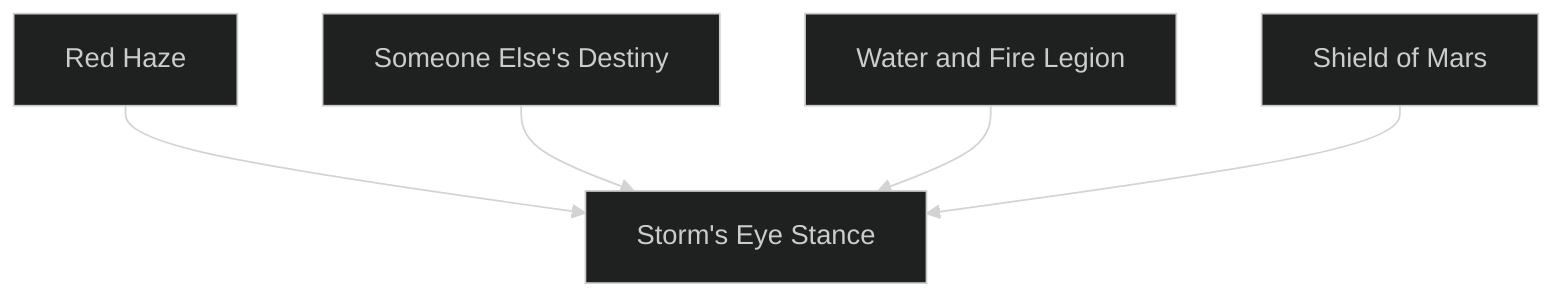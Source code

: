 ---
config:
  theme: dark
---
flowchart TD

    red_haze[Red Haze]
    click red_haze callback "
        Red Haze<br>
        <br>
        Cost: 5 motes, 1 Willpower<br>
        Duration: Five days<br>
        Type: Simple<br>
        Minimum Resistance: 2<br>
        Minimum Essence: 2<br>
        Prerequisite Charms: None<br>
        <br>
        Motes of crimson starlight fall in a mist over all
        things the character can see, warping the Essence of
        mortals, spirits, Exalted and even inanimate objects with
        furious opposition to the Primordial foe. Inhabitants of
        Malfeas and the Underworld lose one die from all rolls to
        affect creatures and places thus blessed. Rolls made
        defending against these enemies gain one die.
        "

    someone_elses_destiny[Someone Else's Destiny]
    click someone_elses_destiny callback "
        Someone Else's Destiny<br>
        <br>
        Cost: 4 motes + 1 mote per die<br>
        Duration: Instant<br>
        Type: Reflexive<br>
        Minimum Resistance: 2<br>
        Minimum Essence: 1<br>
        Prerequisite Charms: None<br>
        <br>
        Hissing, the character expels the effects of any
        poison or drug affecting her, including alcohol, onto a
        future enemy. Her player adds up to the character's
        Essence in dice to a Resistance roll made to avoid the
        poison's effects. If the roll succeeds, the substance ceases
        to exist, except as a memo attached to her fate. It
        reappears, coalescing around her weapon, a moment
        before the next physical attack she makes that lets her
        player roll at least one die of lethal or aggravated damage.
        The full quantity of that poison or drug enters the
        bloodstream of the person she hit, with its normal effects.
        "

    water_and_fire_legion[Water and Fire Legion]
    click water_and_fire_legion callback "
        Water and Fire Legion<br>
        <br>
        Cost: 5 motes, 1 Willpower, 1 health level<br>
        Duration: Until Calibration<br>
        Type: Reflexive<br>
        Minimum Resistance: 3<br>
        Minimum Essence: 2<br>
        Prerequisite Charms: None<br>
        <br>
        With a reflexive sacrifice of pain, the character
        binds fire or water to the defense of fate. If she touches a
        flame, flame cannot burn or suffocate her for the duration
        of the Charm. If she touches a body of water, water
        cannot freeze, boil, sicken or drown her. Her allies and
        the things she cares for also fall under this protection.
        In addition, while touching a spirit or elemental of
        fire or water - which may require a Brawl or Martial
        Arts action - the character can reflexively invoke this
        Charm. Her player rolls Charisma + Resistance against
        a difficulty equal to the spirit's Essence to coerce it into
        service. This service must take the form of protecting
        something reasonably concrete. The Sidereal dictates
        what the spirit must protect. The spirit cannot retaliate
        for the Charm's duration. This Charm automatically
        expires at Calibration, and cannot be applied during that
        time. Sidereal Exalted may always use their Conviction
        with this Charm.
        "

    shield_of_mars[Shield of Mars]
    click shield_of_mars callback "
        Shield of Mars<br>
        <br>
        Cost: 5 motes, 1 Willpower<br>
        Duration: Instant<br>
        Type: Reflexive<br>
        Minimum Resistance: 3<br>
        Minimum Essence: 2<br>
        Prerequisite Charms: None<br>
        <br>
        Snarling fate with a twist of her hand, the character
        passes damage she might have suffered on to another.
        After damage is rolled but before it is applied, the
        Sidereal's player makes a reflexive Dexterity + Resistance
        roll. Each two successes allow the Exalt to transfer
        one level of undodgeable, unblockable and unsoakable
        damage to her attacker or one of her attacker's allies
        (who must be present) rather than taking it herself. She
        cannot transfer more damage than she originally took
        She transfers bashing damage to others as bashing damage.
        She transfers lethal and aggravated damage to others
        as lethal damage. If her target uses a perfect dodge such
        as Seven Shadow Evasion, a perfect block such as the
        Heavenly Guardian Defense or a perfect soak Charm
        such as the Adamant Skin Technique, neither the target
        nor the Sidereal suffer the transferred damage.
        "

    storms_eye_stance[Storm's Eye Stance]
    red_haze --> storms_eye_stance
    someone_elses_destiny --> storms_eye_stance
    water_and_fire_legion --> storms_eye_stance
    shield_of_mars --> storms_eye_stance
    click storms_eye_stance callback "
        Storm's Eye Stance<br>
        <br>
        Cost: 10 motes, 1 Willpower, 1 health level<br>
        Duration: One scene<br>
        Type: Simple<br>
        Minimum Resistance: 4<br>
        Minimum Essence: 3<br>
        Prerequisite Charms: Red Haze, Someone Else's Destiny, Water and Fire Legion, Shield of Mars<br>
        <br>
        This Charm uses a prayer strip marked with the
        scripture of the One-Handed Maiden. The character
        casts it into the air and night's darkness falls around her.
        The prayer strip burns like a hot coal, hovering near her
        and casting a flickering red light over the side of her face.
        When any effect does her harm, the Exalt can tangle the
        destiny of any number of visible targets with her own.
        This is a reflexive action costing 3 motes per target. She
        invokes this effect after all damage or deleterious effects
        are rolled but before they are applied. Her targets suffer
        the same effects from the attack as the Exalt. Only
        perfect dodges such as Seven Shadow Evasion, perfect
        blocks such as the Heavenly Guardian Defense and
        perfect soak Charms such as the Adamant Skin Technique
        protect against this Charm.
        "